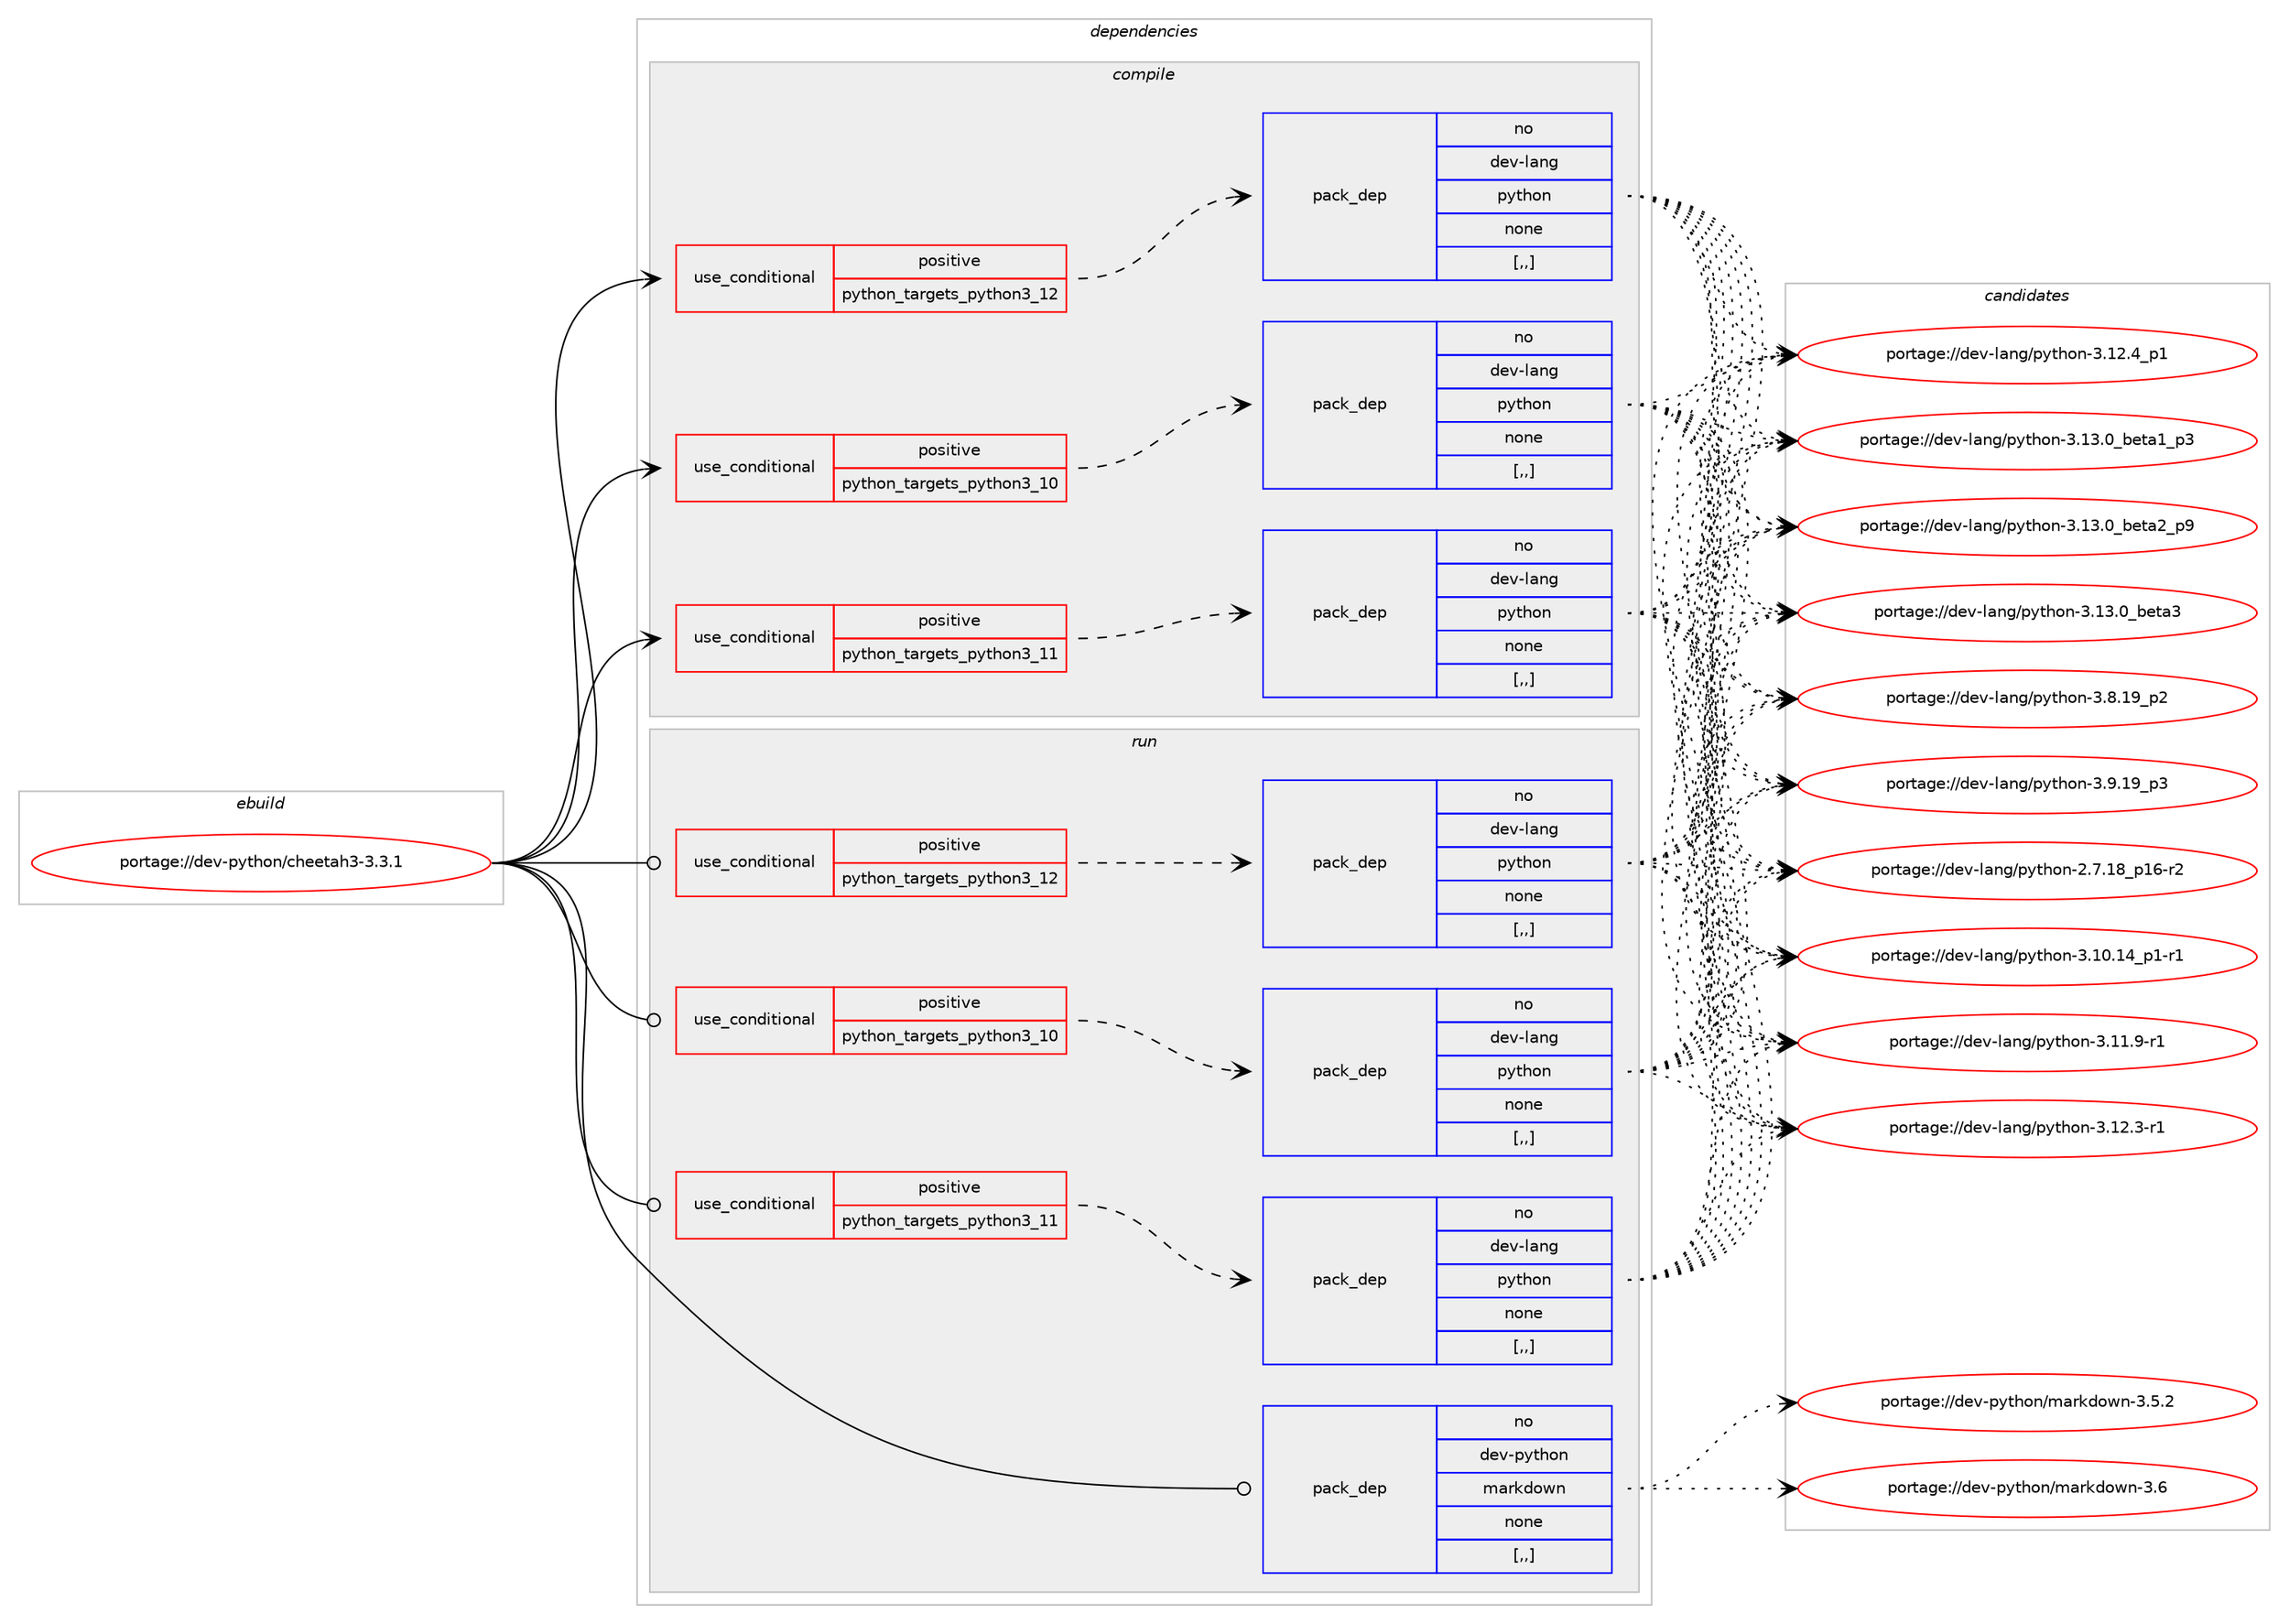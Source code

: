 digraph prolog {

# *************
# Graph options
# *************

newrank=true;
concentrate=true;
compound=true;
graph [rankdir=LR,fontname=Helvetica,fontsize=10,ranksep=1.5];#, ranksep=2.5, nodesep=0.2];
edge  [arrowhead=vee];
node  [fontname=Helvetica,fontsize=10];

# **********
# The ebuild
# **********

subgraph cluster_leftcol {
color=gray;
rank=same;
label=<<i>ebuild</i>>;
id [label="portage://dev-python/cheetah3-3.3.1", color=red, width=4, href="../dev-python/cheetah3-3.3.1.svg"];
}

# ****************
# The dependencies
# ****************

subgraph cluster_midcol {
color=gray;
label=<<i>dependencies</i>>;
subgraph cluster_compile {
fillcolor="#eeeeee";
style=filled;
label=<<i>compile</i>>;
subgraph cond30762 {
dependency140383 [label=<<TABLE BORDER="0" CELLBORDER="1" CELLSPACING="0" CELLPADDING="4"><TR><TD ROWSPAN="3" CELLPADDING="10">use_conditional</TD></TR><TR><TD>positive</TD></TR><TR><TD>python_targets_python3_10</TD></TR></TABLE>>, shape=none, color=red];
subgraph pack108409 {
dependency140384 [label=<<TABLE BORDER="0" CELLBORDER="1" CELLSPACING="0" CELLPADDING="4" WIDTH="220"><TR><TD ROWSPAN="6" CELLPADDING="30">pack_dep</TD></TR><TR><TD WIDTH="110">no</TD></TR><TR><TD>dev-lang</TD></TR><TR><TD>python</TD></TR><TR><TD>none</TD></TR><TR><TD>[,,]</TD></TR></TABLE>>, shape=none, color=blue];
}
dependency140383:e -> dependency140384:w [weight=20,style="dashed",arrowhead="vee"];
}
id:e -> dependency140383:w [weight=20,style="solid",arrowhead="vee"];
subgraph cond30763 {
dependency140385 [label=<<TABLE BORDER="0" CELLBORDER="1" CELLSPACING="0" CELLPADDING="4"><TR><TD ROWSPAN="3" CELLPADDING="10">use_conditional</TD></TR><TR><TD>positive</TD></TR><TR><TD>python_targets_python3_11</TD></TR></TABLE>>, shape=none, color=red];
subgraph pack108410 {
dependency140386 [label=<<TABLE BORDER="0" CELLBORDER="1" CELLSPACING="0" CELLPADDING="4" WIDTH="220"><TR><TD ROWSPAN="6" CELLPADDING="30">pack_dep</TD></TR><TR><TD WIDTH="110">no</TD></TR><TR><TD>dev-lang</TD></TR><TR><TD>python</TD></TR><TR><TD>none</TD></TR><TR><TD>[,,]</TD></TR></TABLE>>, shape=none, color=blue];
}
dependency140385:e -> dependency140386:w [weight=20,style="dashed",arrowhead="vee"];
}
id:e -> dependency140385:w [weight=20,style="solid",arrowhead="vee"];
subgraph cond30764 {
dependency140387 [label=<<TABLE BORDER="0" CELLBORDER="1" CELLSPACING="0" CELLPADDING="4"><TR><TD ROWSPAN="3" CELLPADDING="10">use_conditional</TD></TR><TR><TD>positive</TD></TR><TR><TD>python_targets_python3_12</TD></TR></TABLE>>, shape=none, color=red];
subgraph pack108411 {
dependency140388 [label=<<TABLE BORDER="0" CELLBORDER="1" CELLSPACING="0" CELLPADDING="4" WIDTH="220"><TR><TD ROWSPAN="6" CELLPADDING="30">pack_dep</TD></TR><TR><TD WIDTH="110">no</TD></TR><TR><TD>dev-lang</TD></TR><TR><TD>python</TD></TR><TR><TD>none</TD></TR><TR><TD>[,,]</TD></TR></TABLE>>, shape=none, color=blue];
}
dependency140387:e -> dependency140388:w [weight=20,style="dashed",arrowhead="vee"];
}
id:e -> dependency140387:w [weight=20,style="solid",arrowhead="vee"];
}
subgraph cluster_compileandrun {
fillcolor="#eeeeee";
style=filled;
label=<<i>compile and run</i>>;
}
subgraph cluster_run {
fillcolor="#eeeeee";
style=filled;
label=<<i>run</i>>;
subgraph cond30765 {
dependency140389 [label=<<TABLE BORDER="0" CELLBORDER="1" CELLSPACING="0" CELLPADDING="4"><TR><TD ROWSPAN="3" CELLPADDING="10">use_conditional</TD></TR><TR><TD>positive</TD></TR><TR><TD>python_targets_python3_10</TD></TR></TABLE>>, shape=none, color=red];
subgraph pack108412 {
dependency140390 [label=<<TABLE BORDER="0" CELLBORDER="1" CELLSPACING="0" CELLPADDING="4" WIDTH="220"><TR><TD ROWSPAN="6" CELLPADDING="30">pack_dep</TD></TR><TR><TD WIDTH="110">no</TD></TR><TR><TD>dev-lang</TD></TR><TR><TD>python</TD></TR><TR><TD>none</TD></TR><TR><TD>[,,]</TD></TR></TABLE>>, shape=none, color=blue];
}
dependency140389:e -> dependency140390:w [weight=20,style="dashed",arrowhead="vee"];
}
id:e -> dependency140389:w [weight=20,style="solid",arrowhead="odot"];
subgraph cond30766 {
dependency140391 [label=<<TABLE BORDER="0" CELLBORDER="1" CELLSPACING="0" CELLPADDING="4"><TR><TD ROWSPAN="3" CELLPADDING="10">use_conditional</TD></TR><TR><TD>positive</TD></TR><TR><TD>python_targets_python3_11</TD></TR></TABLE>>, shape=none, color=red];
subgraph pack108413 {
dependency140392 [label=<<TABLE BORDER="0" CELLBORDER="1" CELLSPACING="0" CELLPADDING="4" WIDTH="220"><TR><TD ROWSPAN="6" CELLPADDING="30">pack_dep</TD></TR><TR><TD WIDTH="110">no</TD></TR><TR><TD>dev-lang</TD></TR><TR><TD>python</TD></TR><TR><TD>none</TD></TR><TR><TD>[,,]</TD></TR></TABLE>>, shape=none, color=blue];
}
dependency140391:e -> dependency140392:w [weight=20,style="dashed",arrowhead="vee"];
}
id:e -> dependency140391:w [weight=20,style="solid",arrowhead="odot"];
subgraph cond30767 {
dependency140393 [label=<<TABLE BORDER="0" CELLBORDER="1" CELLSPACING="0" CELLPADDING="4"><TR><TD ROWSPAN="3" CELLPADDING="10">use_conditional</TD></TR><TR><TD>positive</TD></TR><TR><TD>python_targets_python3_12</TD></TR></TABLE>>, shape=none, color=red];
subgraph pack108414 {
dependency140394 [label=<<TABLE BORDER="0" CELLBORDER="1" CELLSPACING="0" CELLPADDING="4" WIDTH="220"><TR><TD ROWSPAN="6" CELLPADDING="30">pack_dep</TD></TR><TR><TD WIDTH="110">no</TD></TR><TR><TD>dev-lang</TD></TR><TR><TD>python</TD></TR><TR><TD>none</TD></TR><TR><TD>[,,]</TD></TR></TABLE>>, shape=none, color=blue];
}
dependency140393:e -> dependency140394:w [weight=20,style="dashed",arrowhead="vee"];
}
id:e -> dependency140393:w [weight=20,style="solid",arrowhead="odot"];
subgraph pack108415 {
dependency140395 [label=<<TABLE BORDER="0" CELLBORDER="1" CELLSPACING="0" CELLPADDING="4" WIDTH="220"><TR><TD ROWSPAN="6" CELLPADDING="30">pack_dep</TD></TR><TR><TD WIDTH="110">no</TD></TR><TR><TD>dev-python</TD></TR><TR><TD>markdown</TD></TR><TR><TD>none</TD></TR><TR><TD>[,,]</TD></TR></TABLE>>, shape=none, color=blue];
}
id:e -> dependency140395:w [weight=20,style="solid",arrowhead="odot"];
}
}

# **************
# The candidates
# **************

subgraph cluster_choices {
rank=same;
color=gray;
label=<<i>candidates</i>>;

subgraph choice108409 {
color=black;
nodesep=1;
choice100101118451089711010347112121116104111110455046554649569511249544511450 [label="portage://dev-lang/python-2.7.18_p16-r2", color=red, width=4,href="../dev-lang/python-2.7.18_p16-r2.svg"];
choice100101118451089711010347112121116104111110455146494846495295112494511449 [label="portage://dev-lang/python-3.10.14_p1-r1", color=red, width=4,href="../dev-lang/python-3.10.14_p1-r1.svg"];
choice100101118451089711010347112121116104111110455146494946574511449 [label="portage://dev-lang/python-3.11.9-r1", color=red, width=4,href="../dev-lang/python-3.11.9-r1.svg"];
choice100101118451089711010347112121116104111110455146495046514511449 [label="portage://dev-lang/python-3.12.3-r1", color=red, width=4,href="../dev-lang/python-3.12.3-r1.svg"];
choice100101118451089711010347112121116104111110455146495046529511249 [label="portage://dev-lang/python-3.12.4_p1", color=red, width=4,href="../dev-lang/python-3.12.4_p1.svg"];
choice10010111845108971101034711212111610411111045514649514648959810111697499511251 [label="portage://dev-lang/python-3.13.0_beta1_p3", color=red, width=4,href="../dev-lang/python-3.13.0_beta1_p3.svg"];
choice10010111845108971101034711212111610411111045514649514648959810111697509511257 [label="portage://dev-lang/python-3.13.0_beta2_p9", color=red, width=4,href="../dev-lang/python-3.13.0_beta2_p9.svg"];
choice1001011184510897110103471121211161041111104551464951464895981011169751 [label="portage://dev-lang/python-3.13.0_beta3", color=red, width=4,href="../dev-lang/python-3.13.0_beta3.svg"];
choice100101118451089711010347112121116104111110455146564649579511250 [label="portage://dev-lang/python-3.8.19_p2", color=red, width=4,href="../dev-lang/python-3.8.19_p2.svg"];
choice100101118451089711010347112121116104111110455146574649579511251 [label="portage://dev-lang/python-3.9.19_p3", color=red, width=4,href="../dev-lang/python-3.9.19_p3.svg"];
dependency140384:e -> choice100101118451089711010347112121116104111110455046554649569511249544511450:w [style=dotted,weight="100"];
dependency140384:e -> choice100101118451089711010347112121116104111110455146494846495295112494511449:w [style=dotted,weight="100"];
dependency140384:e -> choice100101118451089711010347112121116104111110455146494946574511449:w [style=dotted,weight="100"];
dependency140384:e -> choice100101118451089711010347112121116104111110455146495046514511449:w [style=dotted,weight="100"];
dependency140384:e -> choice100101118451089711010347112121116104111110455146495046529511249:w [style=dotted,weight="100"];
dependency140384:e -> choice10010111845108971101034711212111610411111045514649514648959810111697499511251:w [style=dotted,weight="100"];
dependency140384:e -> choice10010111845108971101034711212111610411111045514649514648959810111697509511257:w [style=dotted,weight="100"];
dependency140384:e -> choice1001011184510897110103471121211161041111104551464951464895981011169751:w [style=dotted,weight="100"];
dependency140384:e -> choice100101118451089711010347112121116104111110455146564649579511250:w [style=dotted,weight="100"];
dependency140384:e -> choice100101118451089711010347112121116104111110455146574649579511251:w [style=dotted,weight="100"];
}
subgraph choice108410 {
color=black;
nodesep=1;
choice100101118451089711010347112121116104111110455046554649569511249544511450 [label="portage://dev-lang/python-2.7.18_p16-r2", color=red, width=4,href="../dev-lang/python-2.7.18_p16-r2.svg"];
choice100101118451089711010347112121116104111110455146494846495295112494511449 [label="portage://dev-lang/python-3.10.14_p1-r1", color=red, width=4,href="../dev-lang/python-3.10.14_p1-r1.svg"];
choice100101118451089711010347112121116104111110455146494946574511449 [label="portage://dev-lang/python-3.11.9-r1", color=red, width=4,href="../dev-lang/python-3.11.9-r1.svg"];
choice100101118451089711010347112121116104111110455146495046514511449 [label="portage://dev-lang/python-3.12.3-r1", color=red, width=4,href="../dev-lang/python-3.12.3-r1.svg"];
choice100101118451089711010347112121116104111110455146495046529511249 [label="portage://dev-lang/python-3.12.4_p1", color=red, width=4,href="../dev-lang/python-3.12.4_p1.svg"];
choice10010111845108971101034711212111610411111045514649514648959810111697499511251 [label="portage://dev-lang/python-3.13.0_beta1_p3", color=red, width=4,href="../dev-lang/python-3.13.0_beta1_p3.svg"];
choice10010111845108971101034711212111610411111045514649514648959810111697509511257 [label="portage://dev-lang/python-3.13.0_beta2_p9", color=red, width=4,href="../dev-lang/python-3.13.0_beta2_p9.svg"];
choice1001011184510897110103471121211161041111104551464951464895981011169751 [label="portage://dev-lang/python-3.13.0_beta3", color=red, width=4,href="../dev-lang/python-3.13.0_beta3.svg"];
choice100101118451089711010347112121116104111110455146564649579511250 [label="portage://dev-lang/python-3.8.19_p2", color=red, width=4,href="../dev-lang/python-3.8.19_p2.svg"];
choice100101118451089711010347112121116104111110455146574649579511251 [label="portage://dev-lang/python-3.9.19_p3", color=red, width=4,href="../dev-lang/python-3.9.19_p3.svg"];
dependency140386:e -> choice100101118451089711010347112121116104111110455046554649569511249544511450:w [style=dotted,weight="100"];
dependency140386:e -> choice100101118451089711010347112121116104111110455146494846495295112494511449:w [style=dotted,weight="100"];
dependency140386:e -> choice100101118451089711010347112121116104111110455146494946574511449:w [style=dotted,weight="100"];
dependency140386:e -> choice100101118451089711010347112121116104111110455146495046514511449:w [style=dotted,weight="100"];
dependency140386:e -> choice100101118451089711010347112121116104111110455146495046529511249:w [style=dotted,weight="100"];
dependency140386:e -> choice10010111845108971101034711212111610411111045514649514648959810111697499511251:w [style=dotted,weight="100"];
dependency140386:e -> choice10010111845108971101034711212111610411111045514649514648959810111697509511257:w [style=dotted,weight="100"];
dependency140386:e -> choice1001011184510897110103471121211161041111104551464951464895981011169751:w [style=dotted,weight="100"];
dependency140386:e -> choice100101118451089711010347112121116104111110455146564649579511250:w [style=dotted,weight="100"];
dependency140386:e -> choice100101118451089711010347112121116104111110455146574649579511251:w [style=dotted,weight="100"];
}
subgraph choice108411 {
color=black;
nodesep=1;
choice100101118451089711010347112121116104111110455046554649569511249544511450 [label="portage://dev-lang/python-2.7.18_p16-r2", color=red, width=4,href="../dev-lang/python-2.7.18_p16-r2.svg"];
choice100101118451089711010347112121116104111110455146494846495295112494511449 [label="portage://dev-lang/python-3.10.14_p1-r1", color=red, width=4,href="../dev-lang/python-3.10.14_p1-r1.svg"];
choice100101118451089711010347112121116104111110455146494946574511449 [label="portage://dev-lang/python-3.11.9-r1", color=red, width=4,href="../dev-lang/python-3.11.9-r1.svg"];
choice100101118451089711010347112121116104111110455146495046514511449 [label="portage://dev-lang/python-3.12.3-r1", color=red, width=4,href="../dev-lang/python-3.12.3-r1.svg"];
choice100101118451089711010347112121116104111110455146495046529511249 [label="portage://dev-lang/python-3.12.4_p1", color=red, width=4,href="../dev-lang/python-3.12.4_p1.svg"];
choice10010111845108971101034711212111610411111045514649514648959810111697499511251 [label="portage://dev-lang/python-3.13.0_beta1_p3", color=red, width=4,href="../dev-lang/python-3.13.0_beta1_p3.svg"];
choice10010111845108971101034711212111610411111045514649514648959810111697509511257 [label="portage://dev-lang/python-3.13.0_beta2_p9", color=red, width=4,href="../dev-lang/python-3.13.0_beta2_p9.svg"];
choice1001011184510897110103471121211161041111104551464951464895981011169751 [label="portage://dev-lang/python-3.13.0_beta3", color=red, width=4,href="../dev-lang/python-3.13.0_beta3.svg"];
choice100101118451089711010347112121116104111110455146564649579511250 [label="portage://dev-lang/python-3.8.19_p2", color=red, width=4,href="../dev-lang/python-3.8.19_p2.svg"];
choice100101118451089711010347112121116104111110455146574649579511251 [label="portage://dev-lang/python-3.9.19_p3", color=red, width=4,href="../dev-lang/python-3.9.19_p3.svg"];
dependency140388:e -> choice100101118451089711010347112121116104111110455046554649569511249544511450:w [style=dotted,weight="100"];
dependency140388:e -> choice100101118451089711010347112121116104111110455146494846495295112494511449:w [style=dotted,weight="100"];
dependency140388:e -> choice100101118451089711010347112121116104111110455146494946574511449:w [style=dotted,weight="100"];
dependency140388:e -> choice100101118451089711010347112121116104111110455146495046514511449:w [style=dotted,weight="100"];
dependency140388:e -> choice100101118451089711010347112121116104111110455146495046529511249:w [style=dotted,weight="100"];
dependency140388:e -> choice10010111845108971101034711212111610411111045514649514648959810111697499511251:w [style=dotted,weight="100"];
dependency140388:e -> choice10010111845108971101034711212111610411111045514649514648959810111697509511257:w [style=dotted,weight="100"];
dependency140388:e -> choice1001011184510897110103471121211161041111104551464951464895981011169751:w [style=dotted,weight="100"];
dependency140388:e -> choice100101118451089711010347112121116104111110455146564649579511250:w [style=dotted,weight="100"];
dependency140388:e -> choice100101118451089711010347112121116104111110455146574649579511251:w [style=dotted,weight="100"];
}
subgraph choice108412 {
color=black;
nodesep=1;
choice100101118451089711010347112121116104111110455046554649569511249544511450 [label="portage://dev-lang/python-2.7.18_p16-r2", color=red, width=4,href="../dev-lang/python-2.7.18_p16-r2.svg"];
choice100101118451089711010347112121116104111110455146494846495295112494511449 [label="portage://dev-lang/python-3.10.14_p1-r1", color=red, width=4,href="../dev-lang/python-3.10.14_p1-r1.svg"];
choice100101118451089711010347112121116104111110455146494946574511449 [label="portage://dev-lang/python-3.11.9-r1", color=red, width=4,href="../dev-lang/python-3.11.9-r1.svg"];
choice100101118451089711010347112121116104111110455146495046514511449 [label="portage://dev-lang/python-3.12.3-r1", color=red, width=4,href="../dev-lang/python-3.12.3-r1.svg"];
choice100101118451089711010347112121116104111110455146495046529511249 [label="portage://dev-lang/python-3.12.4_p1", color=red, width=4,href="../dev-lang/python-3.12.4_p1.svg"];
choice10010111845108971101034711212111610411111045514649514648959810111697499511251 [label="portage://dev-lang/python-3.13.0_beta1_p3", color=red, width=4,href="../dev-lang/python-3.13.0_beta1_p3.svg"];
choice10010111845108971101034711212111610411111045514649514648959810111697509511257 [label="portage://dev-lang/python-3.13.0_beta2_p9", color=red, width=4,href="../dev-lang/python-3.13.0_beta2_p9.svg"];
choice1001011184510897110103471121211161041111104551464951464895981011169751 [label="portage://dev-lang/python-3.13.0_beta3", color=red, width=4,href="../dev-lang/python-3.13.0_beta3.svg"];
choice100101118451089711010347112121116104111110455146564649579511250 [label="portage://dev-lang/python-3.8.19_p2", color=red, width=4,href="../dev-lang/python-3.8.19_p2.svg"];
choice100101118451089711010347112121116104111110455146574649579511251 [label="portage://dev-lang/python-3.9.19_p3", color=red, width=4,href="../dev-lang/python-3.9.19_p3.svg"];
dependency140390:e -> choice100101118451089711010347112121116104111110455046554649569511249544511450:w [style=dotted,weight="100"];
dependency140390:e -> choice100101118451089711010347112121116104111110455146494846495295112494511449:w [style=dotted,weight="100"];
dependency140390:e -> choice100101118451089711010347112121116104111110455146494946574511449:w [style=dotted,weight="100"];
dependency140390:e -> choice100101118451089711010347112121116104111110455146495046514511449:w [style=dotted,weight="100"];
dependency140390:e -> choice100101118451089711010347112121116104111110455146495046529511249:w [style=dotted,weight="100"];
dependency140390:e -> choice10010111845108971101034711212111610411111045514649514648959810111697499511251:w [style=dotted,weight="100"];
dependency140390:e -> choice10010111845108971101034711212111610411111045514649514648959810111697509511257:w [style=dotted,weight="100"];
dependency140390:e -> choice1001011184510897110103471121211161041111104551464951464895981011169751:w [style=dotted,weight="100"];
dependency140390:e -> choice100101118451089711010347112121116104111110455146564649579511250:w [style=dotted,weight="100"];
dependency140390:e -> choice100101118451089711010347112121116104111110455146574649579511251:w [style=dotted,weight="100"];
}
subgraph choice108413 {
color=black;
nodesep=1;
choice100101118451089711010347112121116104111110455046554649569511249544511450 [label="portage://dev-lang/python-2.7.18_p16-r2", color=red, width=4,href="../dev-lang/python-2.7.18_p16-r2.svg"];
choice100101118451089711010347112121116104111110455146494846495295112494511449 [label="portage://dev-lang/python-3.10.14_p1-r1", color=red, width=4,href="../dev-lang/python-3.10.14_p1-r1.svg"];
choice100101118451089711010347112121116104111110455146494946574511449 [label="portage://dev-lang/python-3.11.9-r1", color=red, width=4,href="../dev-lang/python-3.11.9-r1.svg"];
choice100101118451089711010347112121116104111110455146495046514511449 [label="portage://dev-lang/python-3.12.3-r1", color=red, width=4,href="../dev-lang/python-3.12.3-r1.svg"];
choice100101118451089711010347112121116104111110455146495046529511249 [label="portage://dev-lang/python-3.12.4_p1", color=red, width=4,href="../dev-lang/python-3.12.4_p1.svg"];
choice10010111845108971101034711212111610411111045514649514648959810111697499511251 [label="portage://dev-lang/python-3.13.0_beta1_p3", color=red, width=4,href="../dev-lang/python-3.13.0_beta1_p3.svg"];
choice10010111845108971101034711212111610411111045514649514648959810111697509511257 [label="portage://dev-lang/python-3.13.0_beta2_p9", color=red, width=4,href="../dev-lang/python-3.13.0_beta2_p9.svg"];
choice1001011184510897110103471121211161041111104551464951464895981011169751 [label="portage://dev-lang/python-3.13.0_beta3", color=red, width=4,href="../dev-lang/python-3.13.0_beta3.svg"];
choice100101118451089711010347112121116104111110455146564649579511250 [label="portage://dev-lang/python-3.8.19_p2", color=red, width=4,href="../dev-lang/python-3.8.19_p2.svg"];
choice100101118451089711010347112121116104111110455146574649579511251 [label="portage://dev-lang/python-3.9.19_p3", color=red, width=4,href="../dev-lang/python-3.9.19_p3.svg"];
dependency140392:e -> choice100101118451089711010347112121116104111110455046554649569511249544511450:w [style=dotted,weight="100"];
dependency140392:e -> choice100101118451089711010347112121116104111110455146494846495295112494511449:w [style=dotted,weight="100"];
dependency140392:e -> choice100101118451089711010347112121116104111110455146494946574511449:w [style=dotted,weight="100"];
dependency140392:e -> choice100101118451089711010347112121116104111110455146495046514511449:w [style=dotted,weight="100"];
dependency140392:e -> choice100101118451089711010347112121116104111110455146495046529511249:w [style=dotted,weight="100"];
dependency140392:e -> choice10010111845108971101034711212111610411111045514649514648959810111697499511251:w [style=dotted,weight="100"];
dependency140392:e -> choice10010111845108971101034711212111610411111045514649514648959810111697509511257:w [style=dotted,weight="100"];
dependency140392:e -> choice1001011184510897110103471121211161041111104551464951464895981011169751:w [style=dotted,weight="100"];
dependency140392:e -> choice100101118451089711010347112121116104111110455146564649579511250:w [style=dotted,weight="100"];
dependency140392:e -> choice100101118451089711010347112121116104111110455146574649579511251:w [style=dotted,weight="100"];
}
subgraph choice108414 {
color=black;
nodesep=1;
choice100101118451089711010347112121116104111110455046554649569511249544511450 [label="portage://dev-lang/python-2.7.18_p16-r2", color=red, width=4,href="../dev-lang/python-2.7.18_p16-r2.svg"];
choice100101118451089711010347112121116104111110455146494846495295112494511449 [label="portage://dev-lang/python-3.10.14_p1-r1", color=red, width=4,href="../dev-lang/python-3.10.14_p1-r1.svg"];
choice100101118451089711010347112121116104111110455146494946574511449 [label="portage://dev-lang/python-3.11.9-r1", color=red, width=4,href="../dev-lang/python-3.11.9-r1.svg"];
choice100101118451089711010347112121116104111110455146495046514511449 [label="portage://dev-lang/python-3.12.3-r1", color=red, width=4,href="../dev-lang/python-3.12.3-r1.svg"];
choice100101118451089711010347112121116104111110455146495046529511249 [label="portage://dev-lang/python-3.12.4_p1", color=red, width=4,href="../dev-lang/python-3.12.4_p1.svg"];
choice10010111845108971101034711212111610411111045514649514648959810111697499511251 [label="portage://dev-lang/python-3.13.0_beta1_p3", color=red, width=4,href="../dev-lang/python-3.13.0_beta1_p3.svg"];
choice10010111845108971101034711212111610411111045514649514648959810111697509511257 [label="portage://dev-lang/python-3.13.0_beta2_p9", color=red, width=4,href="../dev-lang/python-3.13.0_beta2_p9.svg"];
choice1001011184510897110103471121211161041111104551464951464895981011169751 [label="portage://dev-lang/python-3.13.0_beta3", color=red, width=4,href="../dev-lang/python-3.13.0_beta3.svg"];
choice100101118451089711010347112121116104111110455146564649579511250 [label="portage://dev-lang/python-3.8.19_p2", color=red, width=4,href="../dev-lang/python-3.8.19_p2.svg"];
choice100101118451089711010347112121116104111110455146574649579511251 [label="portage://dev-lang/python-3.9.19_p3", color=red, width=4,href="../dev-lang/python-3.9.19_p3.svg"];
dependency140394:e -> choice100101118451089711010347112121116104111110455046554649569511249544511450:w [style=dotted,weight="100"];
dependency140394:e -> choice100101118451089711010347112121116104111110455146494846495295112494511449:w [style=dotted,weight="100"];
dependency140394:e -> choice100101118451089711010347112121116104111110455146494946574511449:w [style=dotted,weight="100"];
dependency140394:e -> choice100101118451089711010347112121116104111110455146495046514511449:w [style=dotted,weight="100"];
dependency140394:e -> choice100101118451089711010347112121116104111110455146495046529511249:w [style=dotted,weight="100"];
dependency140394:e -> choice10010111845108971101034711212111610411111045514649514648959810111697499511251:w [style=dotted,weight="100"];
dependency140394:e -> choice10010111845108971101034711212111610411111045514649514648959810111697509511257:w [style=dotted,weight="100"];
dependency140394:e -> choice1001011184510897110103471121211161041111104551464951464895981011169751:w [style=dotted,weight="100"];
dependency140394:e -> choice100101118451089711010347112121116104111110455146564649579511250:w [style=dotted,weight="100"];
dependency140394:e -> choice100101118451089711010347112121116104111110455146574649579511251:w [style=dotted,weight="100"];
}
subgraph choice108415 {
color=black;
nodesep=1;
choice100101118451121211161041111104710997114107100111119110455146534650 [label="portage://dev-python/markdown-3.5.2", color=red, width=4,href="../dev-python/markdown-3.5.2.svg"];
choice10010111845112121116104111110471099711410710011111911045514654 [label="portage://dev-python/markdown-3.6", color=red, width=4,href="../dev-python/markdown-3.6.svg"];
dependency140395:e -> choice100101118451121211161041111104710997114107100111119110455146534650:w [style=dotted,weight="100"];
dependency140395:e -> choice10010111845112121116104111110471099711410710011111911045514654:w [style=dotted,weight="100"];
}
}

}
